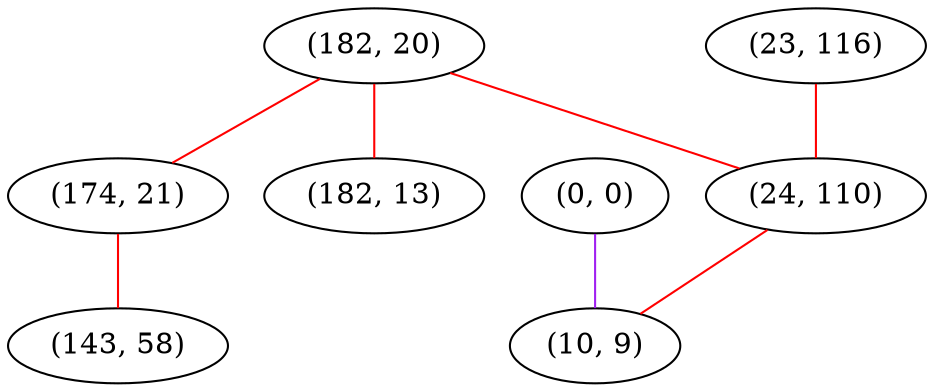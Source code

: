 graph "" {
"(182, 20)";
"(0, 0)";
"(182, 13)";
"(23, 116)";
"(24, 110)";
"(10, 9)";
"(174, 21)";
"(143, 58)";
"(182, 20)" -- "(24, 110)"  [color=red, key=0, weight=1];
"(182, 20)" -- "(182, 13)"  [color=red, key=0, weight=1];
"(182, 20)" -- "(174, 21)"  [color=red, key=0, weight=1];
"(0, 0)" -- "(10, 9)"  [color=purple, key=0, weight=4];
"(23, 116)" -- "(24, 110)"  [color=red, key=0, weight=1];
"(24, 110)" -- "(10, 9)"  [color=red, key=0, weight=1];
"(174, 21)" -- "(143, 58)"  [color=red, key=0, weight=1];
}
